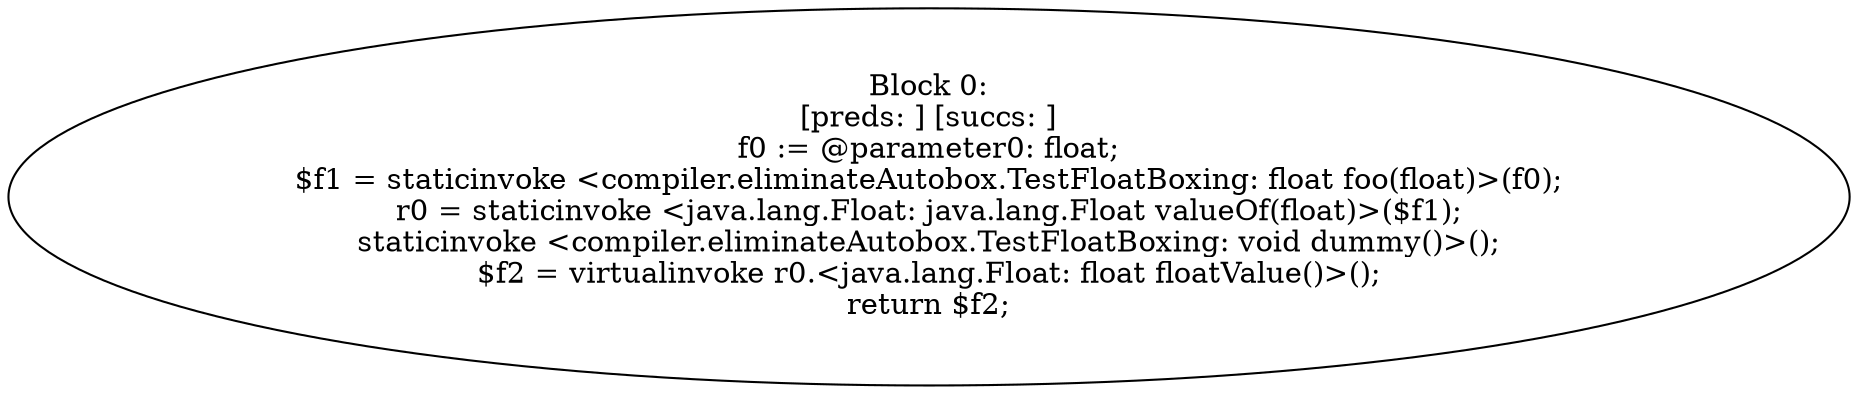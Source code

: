 digraph "unitGraph" {
    "Block 0:
[preds: ] [succs: ]
f0 := @parameter0: float;
$f1 = staticinvoke <compiler.eliminateAutobox.TestFloatBoxing: float foo(float)>(f0);
r0 = staticinvoke <java.lang.Float: java.lang.Float valueOf(float)>($f1);
staticinvoke <compiler.eliminateAutobox.TestFloatBoxing: void dummy()>();
$f2 = virtualinvoke r0.<java.lang.Float: float floatValue()>();
return $f2;
"
}
